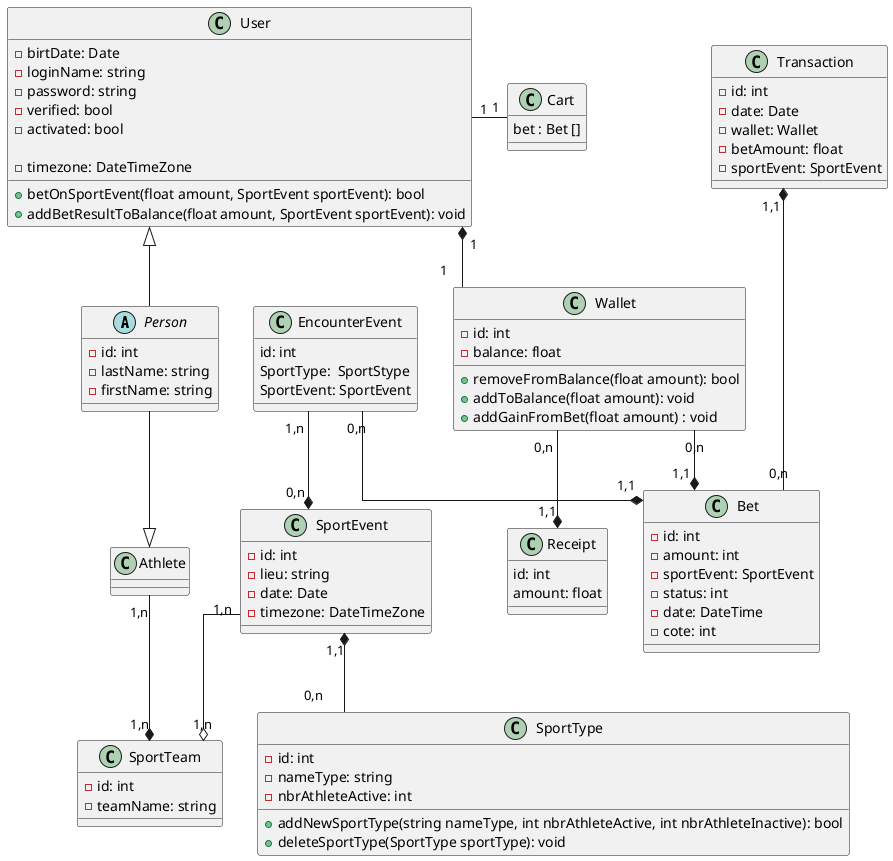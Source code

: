 @startuml

' Human management

skinparam linetype ortho

    abstract class Person {
        -id: int
        -lastName: string
        -firstName: string
    }

    class User {
        -birtDate: Date
        -loginName: string
        -password: string
        -verified: bool
        -activated: bool

        -timezone: DateTimeZone

        +betOnSportEvent(float amount, SportEvent sportEvent): bool
        +addBetResultToBalance(float amount, SportEvent sportEvent): void
    }

    class Athlete {
    
    }

    class Receipt{
        id: int
        amount: float
    }


    ' Money management
    class Wallet {
        -id: int
        -balance: float

        +removeFromBalance(float amount): bool
        +addToBalance(float amount): void
        +addGainFromBet(float amount) : void
    }

    'History'
    class Transaction {
        -id: int
        -date: Date
        -wallet: Wallet
        -betAmount: float
        -sportEvent: SportEvent
    }

    class Bet {
        -id: int
        -amount: int
        -sportEvent: SportEvent
        -status: int
        -date: DateTime
        -cote: int

'        +addBet(int amount, SportEvent SportEvent): bool
'        +deleteBet(int id): bool
'        +modifyBet(int id, int amount, SportEvent SportEvent): bool
    }

    class EncounterEvent{
        id: int
       'resultJson: Json
        SportType:  SportStype
        SportEvent: SportEvent
    }

    ' Sport management
    class SportEvent {
        -id: int
        -lieu: string
        -date: Date
        -timezone: DateTimeZone
    }

    class SportTeam {
        -id: int
        -teamName: string
    }

    class SportType {
        -id: int
        -nameType: string
        -nbrAthleteActive: int

        +addNewSportType(string nameType, int nbrAthleteActive, int nbrAthleteInactive): bool
        +deleteSportType(SportType sportType): void
    }

    class Cart{
    bet : Bet []
    }

' ========================================================================='

' Inherit of
User <|-- Person
Athlete <|-u- Person

' Relation
'User "0,n" o-- "1,1" Bet
User "1" *-- "1" Wallet
User "1" -r- "1" Cart

Wallet "0,n" --* "1,1" Bet
Wallet "0,n" --* "1,1" Receipt

Athlete "1,n" --* "1,n" SportTeam

EncounterEvent "0,n" -d-* "1,1" Bet
EncounterEvent "1,n" --* "0,n" SportEvent

SportEvent "1,n" --o "1,n" SportTeam
SportEvent "1,1" *-- "0,n" SportType

Transaction "1,1" *--- "0,n" Bet
'Transaction -l- Wallet



@enduml
